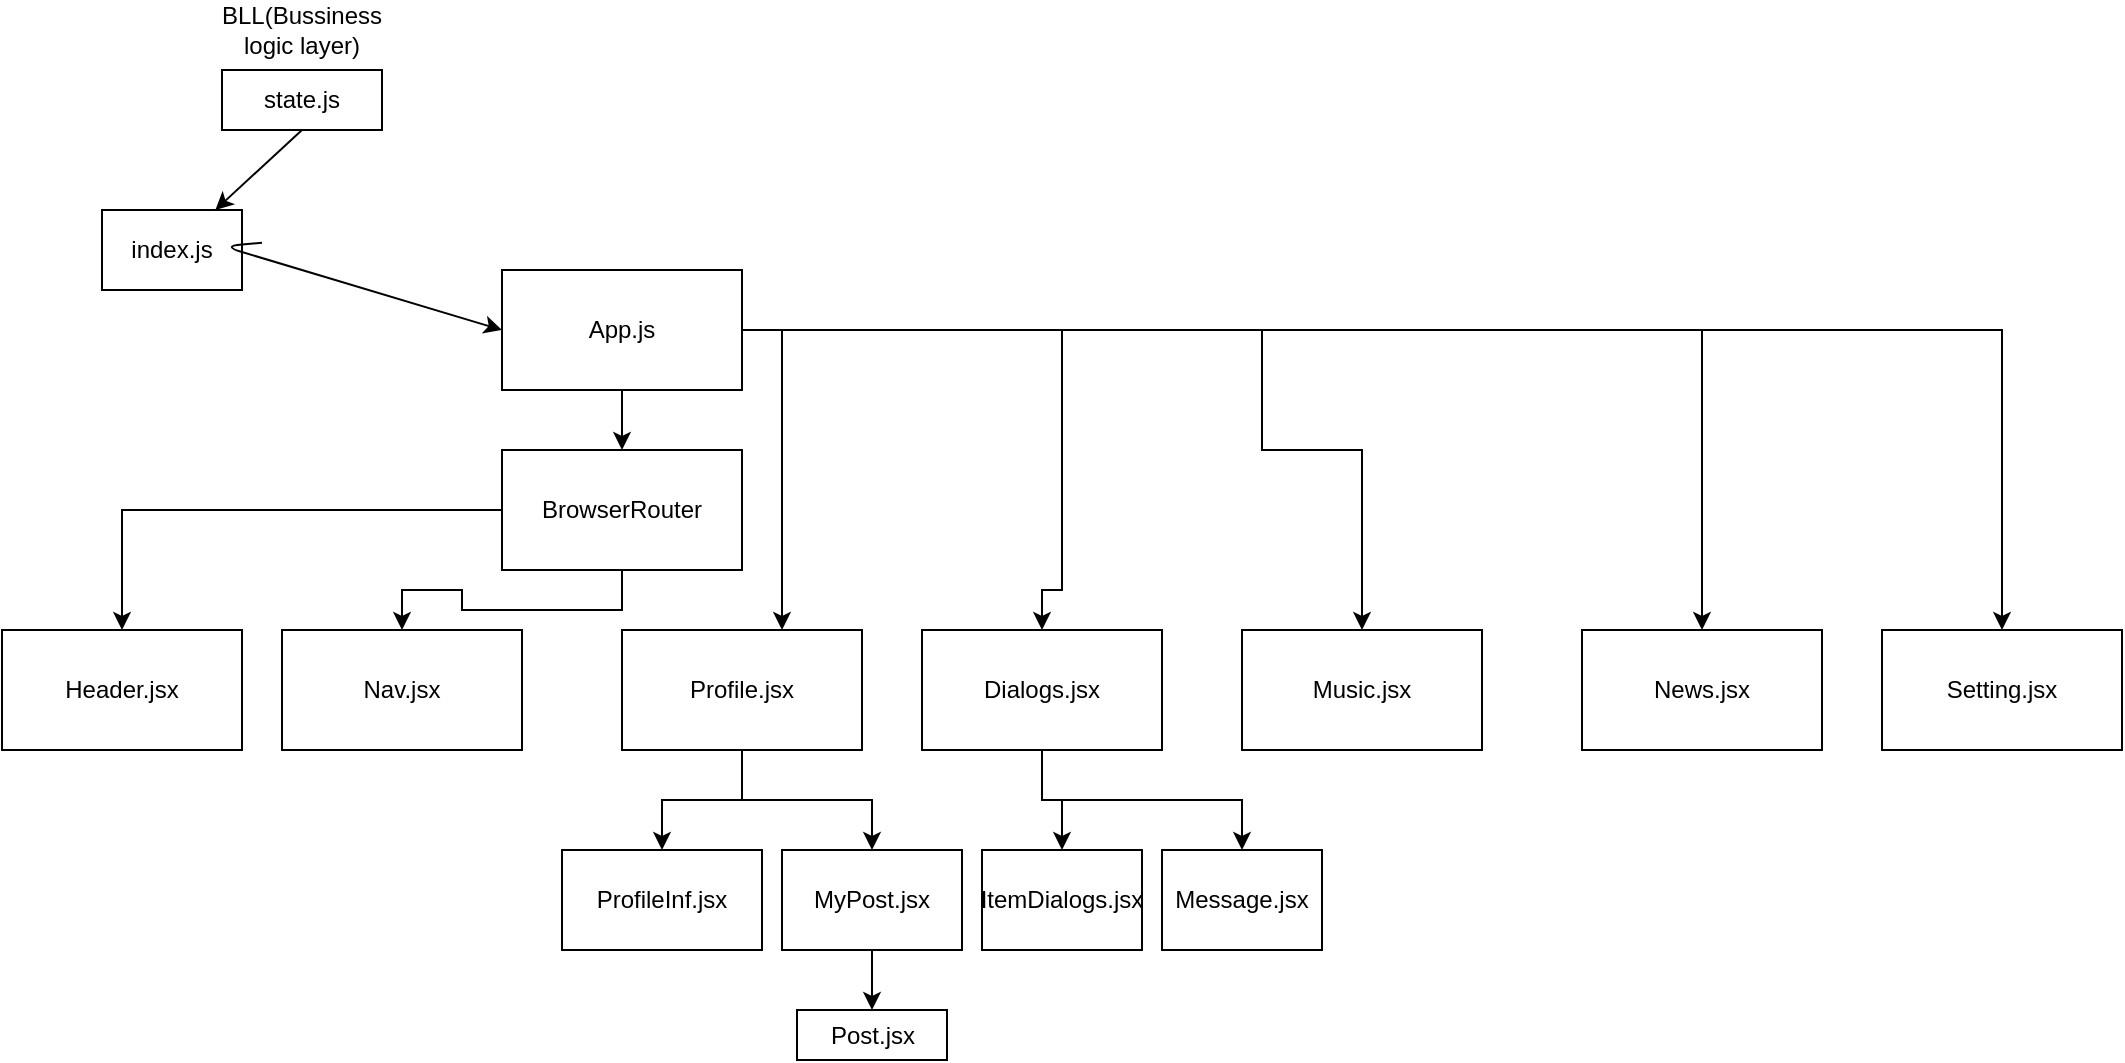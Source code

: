 <mxfile version="13.9.9" type="github">
  <diagram id="prtHgNgQTEPvFCAcTncT" name="Page-1">
    <mxGraphModel dx="1038" dy="1757" grid="1" gridSize="10" guides="1" tooltips="1" connect="1" arrows="1" fold="1" page="1" pageScale="1" pageWidth="827" pageHeight="1169" math="0" shadow="0">
      <root>
        <mxCell id="0" />
        <mxCell id="1" parent="0" />
        <mxCell id="y3q0SapRuHp2MjYkqR5U-1" value="" style="rounded=0;whiteSpace=wrap;html=1;" vertex="1" parent="1">
          <mxGeometry x="80" y="100" width="70" height="40" as="geometry" />
        </mxCell>
        <mxCell id="y3q0SapRuHp2MjYkqR5U-2" value="index.js&lt;br&gt;" style="text;html=1;strokeColor=none;fillColor=none;align=center;verticalAlign=middle;whiteSpace=wrap;rounded=0;" vertex="1" parent="1">
          <mxGeometry x="70" y="100" width="90" height="40" as="geometry" />
        </mxCell>
        <mxCell id="y3q0SapRuHp2MjYkqR5U-3" value="" style="endArrow=classic;html=1;" edge="1" parent="1" target="y3q0SapRuHp2MjYkqR5U-1">
          <mxGeometry width="50" height="50" relative="1" as="geometry">
            <mxPoint x="180" y="60" as="sourcePoint" />
            <mxPoint x="180" y="110" as="targetPoint" />
          </mxGeometry>
        </mxCell>
        <mxCell id="y3q0SapRuHp2MjYkqR5U-4" value="" style="rounded=0;whiteSpace=wrap;html=1;" vertex="1" parent="1">
          <mxGeometry x="140" y="30" width="80" height="30" as="geometry" />
        </mxCell>
        <mxCell id="y3q0SapRuHp2MjYkqR5U-5" value="state.js" style="text;html=1;strokeColor=none;fillColor=none;align=center;verticalAlign=middle;whiteSpace=wrap;rounded=0;" vertex="1" parent="1">
          <mxGeometry x="160" y="35" width="40" height="20" as="geometry" />
        </mxCell>
        <mxCell id="y3q0SapRuHp2MjYkqR5U-9" value="BLL(Bussiness logic layer)" style="text;html=1;strokeColor=none;fillColor=none;align=center;verticalAlign=middle;whiteSpace=wrap;rounded=0;" vertex="1" parent="1">
          <mxGeometry x="160" width="40" height="20" as="geometry" />
        </mxCell>
        <mxCell id="y3q0SapRuHp2MjYkqR5U-13" value="" style="endArrow=classic;html=1;" edge="1" parent="1" source="y3q0SapRuHp2MjYkqR5U-2">
          <mxGeometry width="50" height="50" relative="1" as="geometry">
            <mxPoint x="300" y="160" as="sourcePoint" />
            <mxPoint x="280" y="160" as="targetPoint" />
            <Array as="points">
              <mxPoint x="140" y="118" />
            </Array>
          </mxGeometry>
        </mxCell>
        <mxCell id="y3q0SapRuHp2MjYkqR5U-17" value="" style="edgeStyle=orthogonalEdgeStyle;rounded=0;orthogonalLoop=1;jettySize=auto;html=1;" edge="1" parent="1" source="y3q0SapRuHp2MjYkqR5U-14" target="y3q0SapRuHp2MjYkqR5U-16">
          <mxGeometry relative="1" as="geometry" />
        </mxCell>
        <mxCell id="y3q0SapRuHp2MjYkqR5U-29" style="edgeStyle=orthogonalEdgeStyle;rounded=0;orthogonalLoop=1;jettySize=auto;html=1;" edge="1" parent="1" source="y3q0SapRuHp2MjYkqR5U-14" target="y3q0SapRuHp2MjYkqR5U-24">
          <mxGeometry relative="1" as="geometry">
            <Array as="points">
              <mxPoint x="420" y="160" />
            </Array>
          </mxGeometry>
        </mxCell>
        <mxCell id="y3q0SapRuHp2MjYkqR5U-30" style="edgeStyle=orthogonalEdgeStyle;rounded=0;orthogonalLoop=1;jettySize=auto;html=1;entryX=0.5;entryY=0;entryDx=0;entryDy=0;" edge="1" parent="1" source="y3q0SapRuHp2MjYkqR5U-14" target="y3q0SapRuHp2MjYkqR5U-27">
          <mxGeometry relative="1" as="geometry">
            <mxPoint x="640" y="270" as="targetPoint" />
            <Array as="points">
              <mxPoint x="660" y="160" />
              <mxPoint x="660" y="220" />
              <mxPoint x="710" y="220" />
            </Array>
          </mxGeometry>
        </mxCell>
        <mxCell id="y3q0SapRuHp2MjYkqR5U-31" style="edgeStyle=orthogonalEdgeStyle;rounded=0;orthogonalLoop=1;jettySize=auto;html=1;entryX=0.5;entryY=0;entryDx=0;entryDy=0;" edge="1" parent="1" source="y3q0SapRuHp2MjYkqR5U-14" target="y3q0SapRuHp2MjYkqR5U-25">
          <mxGeometry relative="1" as="geometry">
            <mxPoint x="560" y="270" as="targetPoint" />
            <Array as="points">
              <mxPoint x="560" y="160" />
              <mxPoint x="560" y="290" />
              <mxPoint x="550" y="290" />
            </Array>
          </mxGeometry>
        </mxCell>
        <mxCell id="y3q0SapRuHp2MjYkqR5U-32" style="edgeStyle=orthogonalEdgeStyle;rounded=0;orthogonalLoop=1;jettySize=auto;html=1;" edge="1" parent="1" source="y3q0SapRuHp2MjYkqR5U-14" target="y3q0SapRuHp2MjYkqR5U-26">
          <mxGeometry relative="1" as="geometry" />
        </mxCell>
        <mxCell id="y3q0SapRuHp2MjYkqR5U-33" style="edgeStyle=orthogonalEdgeStyle;rounded=0;orthogonalLoop=1;jettySize=auto;html=1;" edge="1" parent="1" source="y3q0SapRuHp2MjYkqR5U-14" target="y3q0SapRuHp2MjYkqR5U-28">
          <mxGeometry relative="1" as="geometry" />
        </mxCell>
        <mxCell id="y3q0SapRuHp2MjYkqR5U-14" value="" style="rounded=0;whiteSpace=wrap;html=1;" vertex="1" parent="1">
          <mxGeometry x="280" y="130" width="120" height="60" as="geometry" />
        </mxCell>
        <mxCell id="y3q0SapRuHp2MjYkqR5U-15" value="App.js" style="text;html=1;strokeColor=none;fillColor=none;align=center;verticalAlign=middle;whiteSpace=wrap;rounded=0;" vertex="1" parent="1">
          <mxGeometry x="320" y="150" width="40" height="20" as="geometry" />
        </mxCell>
        <mxCell id="y3q0SapRuHp2MjYkqR5U-20" style="edgeStyle=orthogonalEdgeStyle;rounded=0;orthogonalLoop=1;jettySize=auto;html=1;entryX=0.5;entryY=0;entryDx=0;entryDy=0;" edge="1" parent="1" source="y3q0SapRuHp2MjYkqR5U-16" target="y3q0SapRuHp2MjYkqR5U-19">
          <mxGeometry relative="1" as="geometry" />
        </mxCell>
        <mxCell id="y3q0SapRuHp2MjYkqR5U-22" style="edgeStyle=orthogonalEdgeStyle;rounded=0;orthogonalLoop=1;jettySize=auto;html=1;" edge="1" parent="1" source="y3q0SapRuHp2MjYkqR5U-16" target="y3q0SapRuHp2MjYkqR5U-21">
          <mxGeometry relative="1" as="geometry" />
        </mxCell>
        <mxCell id="y3q0SapRuHp2MjYkqR5U-16" value="BrowserRouter" style="whiteSpace=wrap;html=1;" vertex="1" parent="1">
          <mxGeometry x="280" y="220" width="120" height="60" as="geometry" />
        </mxCell>
        <mxCell id="y3q0SapRuHp2MjYkqR5U-19" value="Header.jsx" style="whiteSpace=wrap;html=1;" vertex="1" parent="1">
          <mxGeometry x="30" y="310" width="120" height="60" as="geometry" />
        </mxCell>
        <mxCell id="y3q0SapRuHp2MjYkqR5U-21" value="Nav.jsx" style="whiteSpace=wrap;html=1;" vertex="1" parent="1">
          <mxGeometry x="170" y="310" width="120" height="60" as="geometry" />
        </mxCell>
        <mxCell id="y3q0SapRuHp2MjYkqR5U-36" style="edgeStyle=orthogonalEdgeStyle;rounded=0;orthogonalLoop=1;jettySize=auto;html=1;entryX=0.5;entryY=0;entryDx=0;entryDy=0;" edge="1" parent="1" source="y3q0SapRuHp2MjYkqR5U-24" target="y3q0SapRuHp2MjYkqR5U-34">
          <mxGeometry relative="1" as="geometry" />
        </mxCell>
        <mxCell id="y3q0SapRuHp2MjYkqR5U-37" style="edgeStyle=orthogonalEdgeStyle;rounded=0;orthogonalLoop=1;jettySize=auto;html=1;entryX=0.5;entryY=0;entryDx=0;entryDy=0;" edge="1" parent="1" source="y3q0SapRuHp2MjYkqR5U-24" target="y3q0SapRuHp2MjYkqR5U-35">
          <mxGeometry relative="1" as="geometry" />
        </mxCell>
        <mxCell id="y3q0SapRuHp2MjYkqR5U-24" value="Profile.jsx" style="whiteSpace=wrap;html=1;" vertex="1" parent="1">
          <mxGeometry x="340" y="310" width="120" height="60" as="geometry" />
        </mxCell>
        <mxCell id="y3q0SapRuHp2MjYkqR5U-43" style="edgeStyle=orthogonalEdgeStyle;rounded=0;orthogonalLoop=1;jettySize=auto;html=1;entryX=0.5;entryY=0;entryDx=0;entryDy=0;" edge="1" parent="1" source="y3q0SapRuHp2MjYkqR5U-25" target="y3q0SapRuHp2MjYkqR5U-40">
          <mxGeometry relative="1" as="geometry" />
        </mxCell>
        <mxCell id="y3q0SapRuHp2MjYkqR5U-46" style="edgeStyle=orthogonalEdgeStyle;rounded=0;orthogonalLoop=1;jettySize=auto;html=1;entryX=0.5;entryY=0;entryDx=0;entryDy=0;" edge="1" parent="1" source="y3q0SapRuHp2MjYkqR5U-25" target="y3q0SapRuHp2MjYkqR5U-41">
          <mxGeometry relative="1" as="geometry">
            <mxPoint x="610" y="410" as="targetPoint" />
          </mxGeometry>
        </mxCell>
        <mxCell id="y3q0SapRuHp2MjYkqR5U-25" value="Dialogs.jsx" style="whiteSpace=wrap;html=1;" vertex="1" parent="1">
          <mxGeometry x="490" y="310" width="120" height="60" as="geometry" />
        </mxCell>
        <mxCell id="y3q0SapRuHp2MjYkqR5U-26" value="News.jsx" style="whiteSpace=wrap;html=1;" vertex="1" parent="1">
          <mxGeometry x="820" y="310" width="120" height="60" as="geometry" />
        </mxCell>
        <mxCell id="y3q0SapRuHp2MjYkqR5U-27" value="Music.jsx" style="whiteSpace=wrap;html=1;" vertex="1" parent="1">
          <mxGeometry x="650" y="310" width="120" height="60" as="geometry" />
        </mxCell>
        <mxCell id="y3q0SapRuHp2MjYkqR5U-28" value="Setting.jsx" style="whiteSpace=wrap;html=1;" vertex="1" parent="1">
          <mxGeometry x="970" y="310" width="120" height="60" as="geometry" />
        </mxCell>
        <mxCell id="y3q0SapRuHp2MjYkqR5U-34" value="ProfileInf.jsx" style="rounded=0;whiteSpace=wrap;html=1;" vertex="1" parent="1">
          <mxGeometry x="310" y="420" width="100" height="50" as="geometry" />
        </mxCell>
        <mxCell id="y3q0SapRuHp2MjYkqR5U-39" style="edgeStyle=orthogonalEdgeStyle;rounded=0;orthogonalLoop=1;jettySize=auto;html=1;" edge="1" parent="1" source="y3q0SapRuHp2MjYkqR5U-35" target="y3q0SapRuHp2MjYkqR5U-38">
          <mxGeometry relative="1" as="geometry" />
        </mxCell>
        <mxCell id="y3q0SapRuHp2MjYkqR5U-35" value="MyPost.jsx" style="whiteSpace=wrap;html=1;" vertex="1" parent="1">
          <mxGeometry x="420" y="420" width="90" height="50" as="geometry" />
        </mxCell>
        <mxCell id="y3q0SapRuHp2MjYkqR5U-38" value="Post.jsx&lt;br&gt;" style="whiteSpace=wrap;html=1;" vertex="1" parent="1">
          <mxGeometry x="427.5" y="500" width="75" height="25" as="geometry" />
        </mxCell>
        <mxCell id="y3q0SapRuHp2MjYkqR5U-40" value="ItemDialogs.jsx" style="whiteSpace=wrap;html=1;" vertex="1" parent="1">
          <mxGeometry x="520" y="420" width="80" height="50" as="geometry" />
        </mxCell>
        <mxCell id="y3q0SapRuHp2MjYkqR5U-41" value="Message.jsx" style="whiteSpace=wrap;html=1;" vertex="1" parent="1">
          <mxGeometry x="610" y="420" width="80" height="50" as="geometry" />
        </mxCell>
      </root>
    </mxGraphModel>
  </diagram>
</mxfile>
